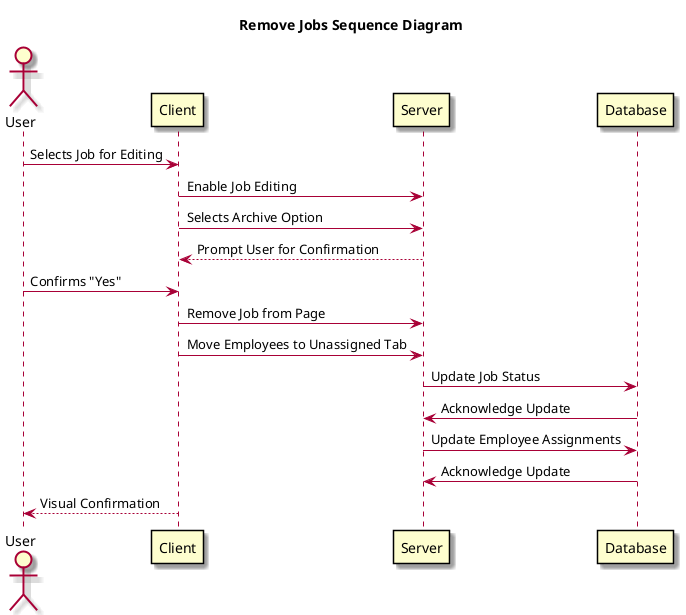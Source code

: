 @startuml
skin rose

skinparam participantPadding 20
skinparam participantBorderColor black

title Remove Jobs Sequence Diagram

actor User
participant Client
participant Server
participant Database

User -> Client: Selects Job for Editing
Client -> Server: Enable Job Editing
Client -> Server: Selects Archive Option
Server --> Client: Prompt User for Confirmation
User -> Client: Confirms "Yes"
Client -> Server: Remove Job from Page
Client -> Server: Move Employees to Unassigned Tab
Server -> Database: Update Job Status
Database -> Server: Acknowledge Update
Server -> Database: Update Employee Assignments
Database -> Server: Acknowledge Update
Client --> User: Visual Confirmation

@enduml